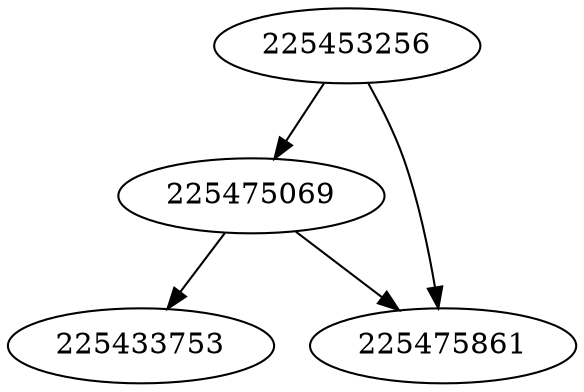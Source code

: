 strict digraph  {
225453256;
225433753;
225475069;
225475861;
225453256 -> 225475861;
225453256 -> 225475069;
225475069 -> 225475861;
225475069 -> 225433753;
}
